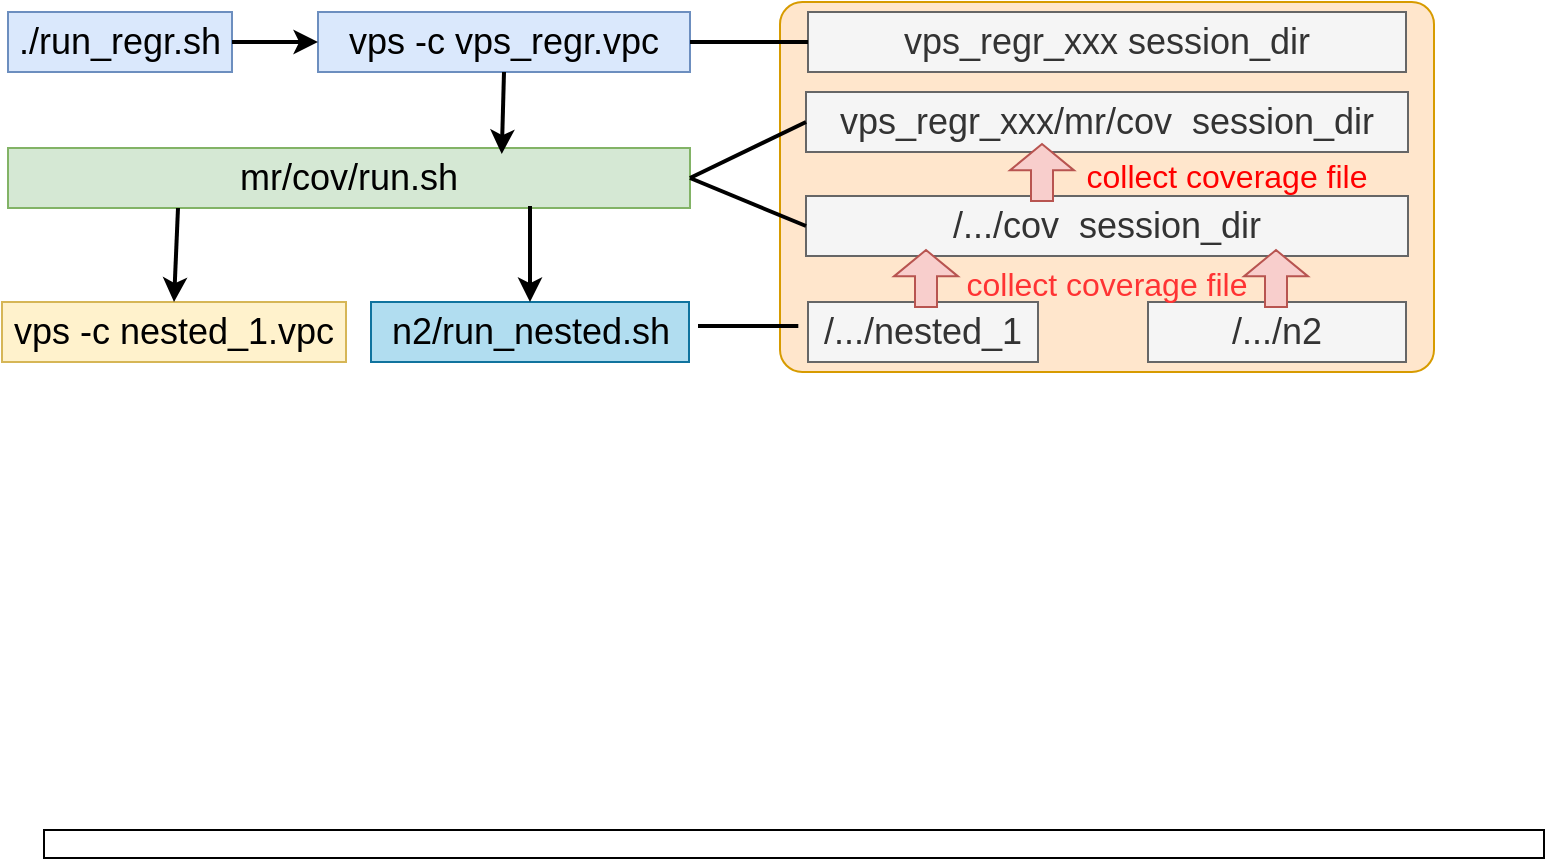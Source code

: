 <mxfile version="22.1.3" type="github">
  <diagram name="第 1 页" id="CNPN29gQGGgicb1FF7h-">
    <mxGraphModel dx="794" dy="478" grid="0" gridSize="10" guides="1" tooltips="1" connect="1" arrows="1" fold="1" page="1" pageScale="1" pageWidth="827" pageHeight="1169" math="0" shadow="0">
      <root>
        <mxCell id="0" />
        <mxCell id="1" parent="0" />
        <mxCell id="eLOrg-9Cc9pyKztP_usg-1" value="" style="rounded=1;whiteSpace=wrap;html=1;arcSize=6;fillColor=#ffe6cc;strokeColor=#d79b00;" vertex="1" parent="1">
          <mxGeometry x="425" y="46" width="327" height="185" as="geometry" />
        </mxCell>
        <mxCell id="eLOrg-9Cc9pyKztP_usg-3" value="./run_regr.sh" style="text;html=1;align=center;verticalAlign=middle;whiteSpace=wrap;rounded=0;fontSize=18;strokeColor=#6c8ebf;fillColor=#dae8fc;" vertex="1" parent="1">
          <mxGeometry x="39" y="51" width="112" height="30" as="geometry" />
        </mxCell>
        <mxCell id="eLOrg-9Cc9pyKztP_usg-4" value="vps -c vps_regr.vpc" style="text;html=1;align=center;verticalAlign=middle;whiteSpace=wrap;rounded=0;fontSize=18;strokeColor=#6c8ebf;fillColor=#dae8fc;" vertex="1" parent="1">
          <mxGeometry x="194" y="51" width="186" height="30" as="geometry" />
        </mxCell>
        <mxCell id="eLOrg-9Cc9pyKztP_usg-5" value="mr/cov/run.sh" style="text;html=1;align=center;verticalAlign=middle;whiteSpace=wrap;rounded=0;fontSize=18;strokeColor=#82b366;fillColor=#d5e8d4;" vertex="1" parent="1">
          <mxGeometry x="39" y="119" width="341" height="30" as="geometry" />
        </mxCell>
        <mxCell id="eLOrg-9Cc9pyKztP_usg-6" value="" style="endArrow=classic;html=1;rounded=0;exitX=1;exitY=0.5;exitDx=0;exitDy=0;entryX=0;entryY=0.5;entryDx=0;entryDy=0;strokeWidth=2;" edge="1" parent="1" source="eLOrg-9Cc9pyKztP_usg-3" target="eLOrg-9Cc9pyKztP_usg-4">
          <mxGeometry width="50" height="50" relative="1" as="geometry">
            <mxPoint x="367" y="258" as="sourcePoint" />
            <mxPoint x="417" y="208" as="targetPoint" />
          </mxGeometry>
        </mxCell>
        <mxCell id="eLOrg-9Cc9pyKztP_usg-7" value="" style="endArrow=classic;html=1;rounded=0;exitX=0.5;exitY=1;exitDx=0;exitDy=0;entryX=0.724;entryY=0.1;entryDx=0;entryDy=0;strokeWidth=2;entryPerimeter=0;" edge="1" parent="1" source="eLOrg-9Cc9pyKztP_usg-4" target="eLOrg-9Cc9pyKztP_usg-5">
          <mxGeometry width="50" height="50" relative="1" as="geometry">
            <mxPoint x="161" y="76" as="sourcePoint" />
            <mxPoint x="204" y="76" as="targetPoint" />
          </mxGeometry>
        </mxCell>
        <mxCell id="eLOrg-9Cc9pyKztP_usg-10" value="vps_regr_xxx/mr/cov&amp;nbsp; session_dir" style="text;html=1;align=center;verticalAlign=middle;whiteSpace=wrap;rounded=0;fontSize=18;strokeColor=#666666;fillColor=#f5f5f5;fontColor=#333333;" vertex="1" parent="1">
          <mxGeometry x="438" y="91" width="301" height="30" as="geometry" />
        </mxCell>
        <mxCell id="eLOrg-9Cc9pyKztP_usg-11" value="vps -c nested_1.vpc" style="text;html=1;align=center;verticalAlign=middle;whiteSpace=wrap;rounded=0;fontSize=18;strokeColor=#d6b656;fillColor=#fff2cc;" vertex="1" parent="1">
          <mxGeometry x="36" y="196" width="172" height="30" as="geometry" />
        </mxCell>
        <mxCell id="eLOrg-9Cc9pyKztP_usg-12" value="n2/run_nested.sh" style="text;html=1;align=center;verticalAlign=middle;whiteSpace=wrap;rounded=0;fontSize=18;strokeColor=#10739e;fillColor=#b1ddf0;" vertex="1" parent="1">
          <mxGeometry x="220.5" y="196" width="159" height="30" as="geometry" />
        </mxCell>
        <mxCell id="eLOrg-9Cc9pyKztP_usg-13" value="/.../n2" style="text;html=1;align=center;verticalAlign=middle;whiteSpace=wrap;rounded=0;fontSize=18;strokeColor=#666666;fillColor=#f5f5f5;fontColor=#333333;" vertex="1" parent="1">
          <mxGeometry x="609" y="196" width="129" height="30" as="geometry" />
        </mxCell>
        <mxCell id="eLOrg-9Cc9pyKztP_usg-19" value="" style="rounded=0;whiteSpace=wrap;html=1;fillColor=none;" vertex="1" parent="1">
          <mxGeometry x="57" y="460" width="750" height="14" as="geometry" />
        </mxCell>
        <mxCell id="eLOrg-9Cc9pyKztP_usg-20" value="vps_regr_xxx session_dir" style="text;html=1;align=center;verticalAlign=middle;whiteSpace=wrap;rounded=0;fontSize=18;strokeColor=#666666;fillColor=#f5f5f5;fontColor=#333333;" vertex="1" parent="1">
          <mxGeometry x="439" y="51" width="299" height="30" as="geometry" />
        </mxCell>
        <mxCell id="eLOrg-9Cc9pyKztP_usg-21" value="" style="endArrow=none;html=1;rounded=0;strokeWidth=2;entryX=0;entryY=0.5;entryDx=0;entryDy=0;exitX=1;exitY=0.5;exitDx=0;exitDy=0;endFill=0;" edge="1" parent="1" source="eLOrg-9Cc9pyKztP_usg-5" target="eLOrg-9Cc9pyKztP_usg-10">
          <mxGeometry width="50" height="50" relative="1" as="geometry">
            <mxPoint x="447" y="421" as="sourcePoint" />
            <mxPoint x="490" y="421" as="targetPoint" />
          </mxGeometry>
        </mxCell>
        <mxCell id="eLOrg-9Cc9pyKztP_usg-22" value="/.../cov&amp;nbsp; session_dir" style="text;html=1;align=center;verticalAlign=middle;whiteSpace=wrap;rounded=0;fontSize=18;strokeColor=#666666;fillColor=#f5f5f5;fontColor=#333333;" vertex="1" parent="1">
          <mxGeometry x="438" y="143" width="301" height="30" as="geometry" />
        </mxCell>
        <mxCell id="eLOrg-9Cc9pyKztP_usg-23" value="" style="endArrow=none;html=1;rounded=0;strokeWidth=2;exitX=1;exitY=0.5;exitDx=0;exitDy=0;entryX=0;entryY=0.5;entryDx=0;entryDy=0;endFill=0;" edge="1" parent="1" source="eLOrg-9Cc9pyKztP_usg-5" target="eLOrg-9Cc9pyKztP_usg-22">
          <mxGeometry width="50" height="50" relative="1" as="geometry">
            <mxPoint x="390" y="148" as="sourcePoint" />
            <mxPoint x="448" y="128" as="targetPoint" />
          </mxGeometry>
        </mxCell>
        <mxCell id="eLOrg-9Cc9pyKztP_usg-24" value="" style="endArrow=none;html=1;rounded=0;strokeWidth=2;exitX=1;exitY=0.5;exitDx=0;exitDy=0;entryX=0;entryY=0.5;entryDx=0;entryDy=0;endFill=0;" edge="1" parent="1" source="eLOrg-9Cc9pyKztP_usg-4" target="eLOrg-9Cc9pyKztP_usg-20">
          <mxGeometry width="50" height="50" relative="1" as="geometry">
            <mxPoint x="390" y="148" as="sourcePoint" />
            <mxPoint x="448" y="173" as="targetPoint" />
          </mxGeometry>
        </mxCell>
        <mxCell id="eLOrg-9Cc9pyKztP_usg-14" value="" style="shape=flexArrow;endArrow=classic;html=1;rounded=0;fillColor=#f8cecc;strokeColor=#b85450;width=11;endSize=4.06;" edge="1" parent="1">
          <mxGeometry width="50" height="50" relative="1" as="geometry">
            <mxPoint x="556" y="146" as="sourcePoint" />
            <mxPoint x="556" y="116.5" as="targetPoint" />
          </mxGeometry>
        </mxCell>
        <mxCell id="eLOrg-9Cc9pyKztP_usg-25" value="collect coverage file" style="text;html=1;align=center;verticalAlign=middle;whiteSpace=wrap;rounded=0;fontSize=16;fontColor=#FF0000;" vertex="1" parent="1">
          <mxGeometry x="558" y="118" width="181" height="30" as="geometry" />
        </mxCell>
        <mxCell id="eLOrg-9Cc9pyKztP_usg-26" value="/.../nested_1" style="text;html=1;align=center;verticalAlign=middle;whiteSpace=wrap;rounded=0;fontSize=18;strokeColor=#666666;fillColor=#f5f5f5;fontColor=#333333;" vertex="1" parent="1">
          <mxGeometry x="439" y="196" width="115" height="30" as="geometry" />
        </mxCell>
        <mxCell id="eLOrg-9Cc9pyKztP_usg-28" value="" style="shape=flexArrow;endArrow=classic;html=1;rounded=0;fillColor=#f8cecc;strokeColor=#b85450;width=11;endSize=4.06;" edge="1" parent="1">
          <mxGeometry width="50" height="50" relative="1" as="geometry">
            <mxPoint x="498" y="199" as="sourcePoint" />
            <mxPoint x="498" y="169.5" as="targetPoint" />
          </mxGeometry>
        </mxCell>
        <mxCell id="eLOrg-9Cc9pyKztP_usg-29" value="" style="shape=flexArrow;endArrow=classic;html=1;rounded=0;fillColor=#f8cecc;strokeColor=#b85450;width=11;endSize=4.06;" edge="1" parent="1">
          <mxGeometry width="50" height="50" relative="1" as="geometry">
            <mxPoint x="673" y="199" as="sourcePoint" />
            <mxPoint x="673" y="169.5" as="targetPoint" />
          </mxGeometry>
        </mxCell>
        <mxCell id="eLOrg-9Cc9pyKztP_usg-30" value="collect coverage file" style="text;html=1;align=center;verticalAlign=middle;whiteSpace=wrap;rounded=0;fontSize=16;fontColor=#FF3333;" vertex="1" parent="1">
          <mxGeometry x="498" y="172" width="181" height="30" as="geometry" />
        </mxCell>
        <mxCell id="eLOrg-9Cc9pyKztP_usg-31" value="" style="endArrow=classic;html=1;rounded=0;entryX=0.5;entryY=0;entryDx=0;entryDy=0;strokeWidth=2;" edge="1" parent="1" target="eLOrg-9Cc9pyKztP_usg-11">
          <mxGeometry width="50" height="50" relative="1" as="geometry">
            <mxPoint x="124" y="149" as="sourcePoint" />
            <mxPoint x="296" y="132" as="targetPoint" />
          </mxGeometry>
        </mxCell>
        <mxCell id="eLOrg-9Cc9pyKztP_usg-32" value="" style="endArrow=classic;html=1;rounded=0;entryX=0.5;entryY=0;entryDx=0;entryDy=0;strokeWidth=2;" edge="1" parent="1" target="eLOrg-9Cc9pyKztP_usg-12">
          <mxGeometry width="50" height="50" relative="1" as="geometry">
            <mxPoint x="300" y="148" as="sourcePoint" />
            <mxPoint x="306" y="142" as="targetPoint" />
          </mxGeometry>
        </mxCell>
        <mxCell id="eLOrg-9Cc9pyKztP_usg-33" value="" style="endArrow=none;html=1;rounded=0;strokeWidth=2;entryX=0.028;entryY=0.876;entryDx=0;entryDy=0;endFill=0;entryPerimeter=0;" edge="1" parent="1" target="eLOrg-9Cc9pyKztP_usg-1">
          <mxGeometry width="50" height="50" relative="1" as="geometry">
            <mxPoint x="384" y="208" as="sourcePoint" />
            <mxPoint x="448" y="168" as="targetPoint" />
          </mxGeometry>
        </mxCell>
      </root>
    </mxGraphModel>
  </diagram>
</mxfile>
